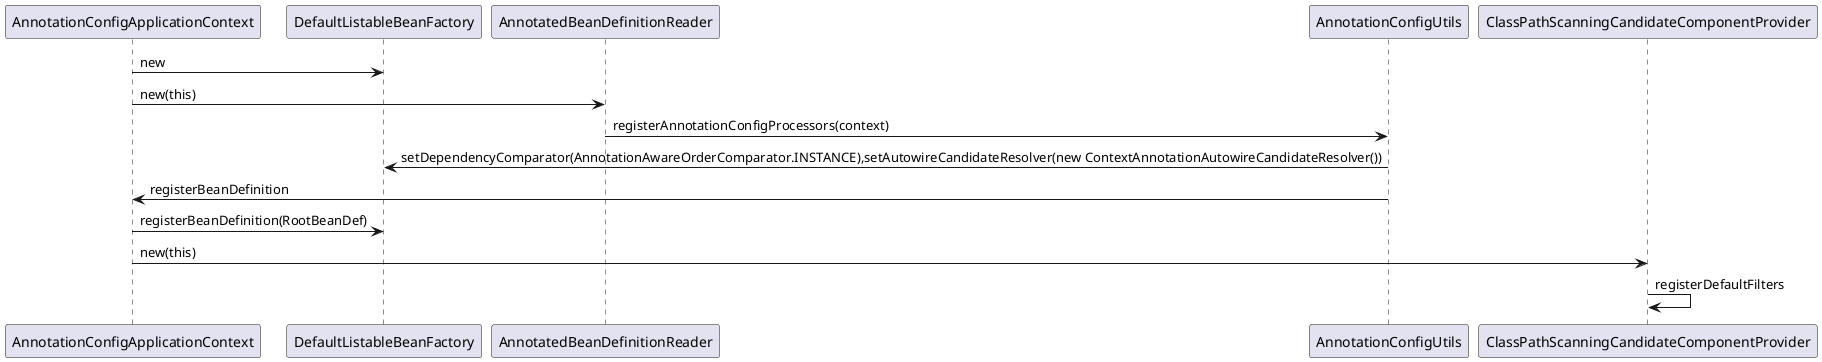 @startuml AnnotationConfigApplicationContext_bootastrap
AnnotationConfigApplicationContext->DefaultListableBeanFactory:new
AnnotationConfigApplicationContext->AnnotatedBeanDefinitionReader:new(this)
AnnotatedBeanDefinitionReader->AnnotationConfigUtils:registerAnnotationConfigProcessors(context)
AnnotationConfigUtils->DefaultListableBeanFactory:setDependencyComparator(AnnotationAwareOrderComparator.INSTANCE),setAutowireCandidateResolver(new ContextAnnotationAutowireCandidateResolver())
AnnotationConfigUtils->AnnotationConfigApplicationContext:registerBeanDefinition
AnnotationConfigApplicationContext->DefaultListableBeanFactory:registerBeanDefinition(RootBeanDef)
AnnotationConfigApplicationContext-> ClassPathScanningCandidateComponentProvider:new(this)
ClassPathScanningCandidateComponentProvider->ClassPathScanningCandidateComponentProvider:registerDefaultFilters
@enduml

@startuml registerBeanDefinition(RootBeanDef)
start
if (instanceof AbstractBeanDefinition?) then (yes)
    :validate();
endif
if (beanDefinitionMap containsKey?) then (yes)
    if(!isAllowBeanDefinitionOverriding()) then (yes)
        :throw ext;
        kill;
    endif
    :beanDefinitionMap.put(beanName, beanDefinition);
else(no)
    if(hasBeanCreationStarted()?) then(yes)
        :beanDefinitionMap.put(beanName, beanDefinition);
        :beanDefinitionNames.add(同步锁);
        :manualSingletonNames.remove();
    else(no)
        :beanDefinitionMap.put(beanName, beanDefinition);
        :beanDefinitionNames.add();
        :manualSingletonNames.remove();
    endif
endif
stop
@enduml

@startuml application_regist_class
AnnotationConfigApplicationContext->AnnotatedBeanDefinitionReader:doRegisterBean
AnnotatedBeanDefinitionReader->AnnotatedGenericBeanDefinition:new 生成bd
AnnotatedGenericBeanDefinition->StandardAnnotationMetadata:from 关注 repeatableContainers
StandardAnnotationMetadata->MergedAnnotations:from :关注 SearchStrategy
MergedAnnotations->TypeMappedAnnotations:from 关注 annotationFilter
AnnotatedBeanDefinitionReader->ConditionEvaluator: shouldSkip() conditional注解判断
AnnotatedBeanDefinitionReader->ScopeMetadataResolver:resolveScopeMetadata 判断是否单例 是否需要代理
AnnotatedBeanDefinitionReader->AnnotationBeanNameGenerator: 生成beanname
AnnotatedBeanDefinitionReader->AnnotatedBeanDefinitionReader:读取lazy primary \n description role\n DependsOn 解析
AnnotatedBeanDefinitionReader->BeanDefinitionReaderUtils: 注册bd 
@enduml

@startmindmap refresh
* refresh
** prepareRefresh
*** initPropertySource
*** getEnvironment().validateRequiredProperties()
** obtainFreshBeanFactory
*** refreshBeanFactory
** postProcessBeanFactory
** invokeBeanFactoryPostProcessors
** registerBeanProstProcessors
** initMessageSource
** initApplicationEventMulticaster
** onRefresh
** registerListeners
** finishBeanFactoryInitialization
** finishRefresh
*** clearResourceCaches
*** initLifecycleProcessor
*** getLifecycleProcessor().onRefresh
*** publishEvent(new ContextRefreshedEvent(this))
@endmindmap